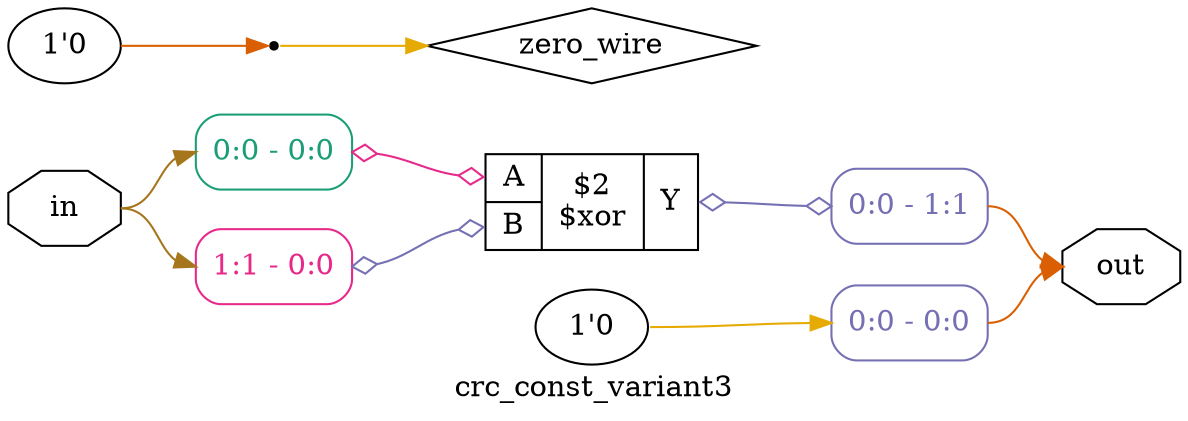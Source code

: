 digraph "crc_const_variant3" {
label="crc_const_variant3";
rankdir="LR";
remincross=true;
n1 [ shape=octagon, label="in", color="black", fontcolor="black"];
n2 [ shape=octagon, label="out", color="black", fontcolor="black"];
n3 [ shape=diamond, label="zero_wire", color="black", fontcolor="black"];
c7 [ shape=record, label="{{<p4> A|<p5> B}|$2\n$xor|{<p6> Y}}",  ];
x0 [ shape=record, style=rounded, label="<s0> 0:0 - 0:0 ", colorscheme="dark28", color="1", fontcolor="1" ];
x0:e -> c7:p4:w [arrowhead=odiamond, arrowtail=odiamond, dir=both, colorscheme="dark28", color="4", fontcolor="4", label=""];
x1 [ shape=record, style=rounded, label="<s0> 1:1 - 0:0 ", colorscheme="dark28", color="4", fontcolor="4" ];
x1:e -> c7:p5:w [arrowhead=odiamond, arrowtail=odiamond, dir=both, colorscheme="dark28", color="3", fontcolor="3", label=""];
x2 [ shape=record, style=rounded, label="<s0> 0:0 - 1:1 ", colorscheme="dark28", color="3", fontcolor="3" ];
c7:p6:e -> x2:w [arrowhead=odiamond, arrowtail=odiamond, dir=both, colorscheme="dark28", color="3", fontcolor="3", label=""];
v3 [ label="1'0" ];
x4 [ shape=record, style=rounded, label="<s0> 0:0 - 0:0 ", colorscheme="dark28", color="3", fontcolor="3" ];
v5 [ label="1'0" ];
x6 [shape=point, ];
n1:e -> x0:s0:w [colorscheme="dark28", color="7", fontcolor="7", label=""];
n1:e -> x1:s0:w [colorscheme="dark28", color="7", fontcolor="7", label=""];
x2:s0:e -> n2:w [colorscheme="dark28", color="2", fontcolor="2", label=""];
x4:s0:e -> n2:w [colorscheme="dark28", color="2", fontcolor="2", label=""];
x6:e -> n3:w [colorscheme="dark28", color="6", fontcolor="6", label=""];
v3:e -> x4:w [colorscheme="dark28", color="6", fontcolor="6", label=""];
v5:e -> x6:w [colorscheme="dark28", color="2", fontcolor="2", label=""];
}

